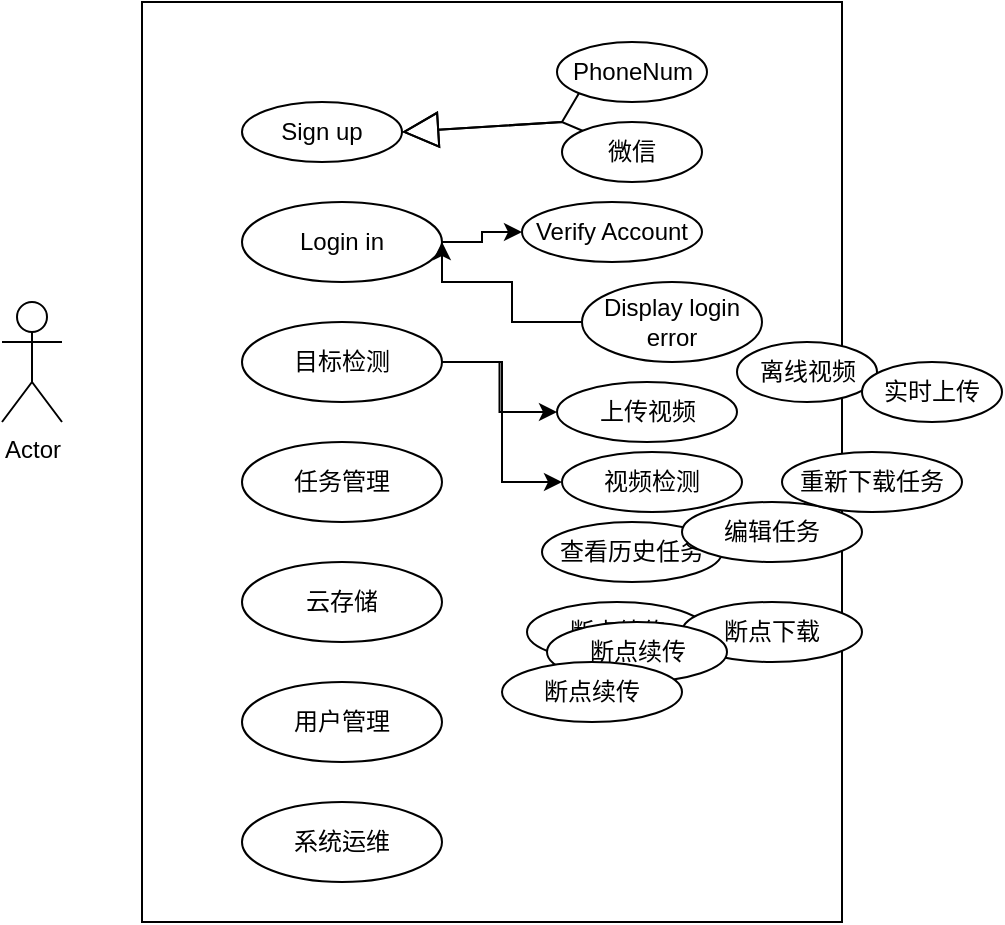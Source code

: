 <mxfile version="26.0.11">
  <diagram name="第 1 页" id="hE-EVMoh24ZVPqNSy51q">
    <mxGraphModel dx="681" dy="450" grid="1" gridSize="10" guides="1" tooltips="1" connect="1" arrows="1" fold="1" page="1" pageScale="1" pageWidth="827" pageHeight="1169" math="0" shadow="0">
      <root>
        <mxCell id="0" />
        <mxCell id="1" parent="0" />
        <mxCell id="26YwbLvZCYAhRD0Tl79S-1" value="Actor" style="shape=umlActor;verticalLabelPosition=bottom;verticalAlign=top;html=1;" parent="1" vertex="1">
          <mxGeometry x="180" y="310" width="30" height="60" as="geometry" />
        </mxCell>
        <mxCell id="26YwbLvZCYAhRD0Tl79S-3" value="" style="html=1;whiteSpace=wrap;direction=south;" parent="1" vertex="1">
          <mxGeometry x="250" y="160" width="350" height="460" as="geometry" />
        </mxCell>
        <mxCell id="f9GubYoWh3bI8AQ0VfsK-1" value="Sign up" style="ellipse;whiteSpace=wrap;html=1;" vertex="1" parent="1">
          <mxGeometry x="300" y="210" width="80" height="30" as="geometry" />
        </mxCell>
        <mxCell id="f9GubYoWh3bI8AQ0VfsK-14" style="edgeStyle=orthogonalEdgeStyle;rounded=0;orthogonalLoop=1;jettySize=auto;html=1;entryX=0;entryY=0.5;entryDx=0;entryDy=0;" edge="1" parent="1" source="f9GubYoWh3bI8AQ0VfsK-2" target="f9GubYoWh3bI8AQ0VfsK-12">
          <mxGeometry relative="1" as="geometry" />
        </mxCell>
        <mxCell id="f9GubYoWh3bI8AQ0VfsK-2" value="Login in" style="ellipse;whiteSpace=wrap;html=1;" vertex="1" parent="1">
          <mxGeometry x="300" y="260" width="100" height="40" as="geometry" />
        </mxCell>
        <mxCell id="f9GubYoWh3bI8AQ0VfsK-18" style="edgeStyle=orthogonalEdgeStyle;rounded=0;orthogonalLoop=1;jettySize=auto;html=1;entryX=0;entryY=0.5;entryDx=0;entryDy=0;" edge="1" parent="1" source="f9GubYoWh3bI8AQ0VfsK-3" target="f9GubYoWh3bI8AQ0VfsK-17">
          <mxGeometry relative="1" as="geometry" />
        </mxCell>
        <mxCell id="f9GubYoWh3bI8AQ0VfsK-20" style="edgeStyle=orthogonalEdgeStyle;rounded=0;orthogonalLoop=1;jettySize=auto;html=1;entryX=0;entryY=0.5;entryDx=0;entryDy=0;" edge="1" parent="1" source="f9GubYoWh3bI8AQ0VfsK-3" target="f9GubYoWh3bI8AQ0VfsK-19">
          <mxGeometry relative="1" as="geometry" />
        </mxCell>
        <mxCell id="f9GubYoWh3bI8AQ0VfsK-3" value="目标检测" style="ellipse;whiteSpace=wrap;html=1;" vertex="1" parent="1">
          <mxGeometry x="300" y="320" width="100" height="40" as="geometry" />
        </mxCell>
        <mxCell id="f9GubYoWh3bI8AQ0VfsK-4" value="任务管理" style="ellipse;whiteSpace=wrap;html=1;" vertex="1" parent="1">
          <mxGeometry x="300" y="380" width="100" height="40" as="geometry" />
        </mxCell>
        <mxCell id="f9GubYoWh3bI8AQ0VfsK-5" value="云存储" style="ellipse;whiteSpace=wrap;html=1;" vertex="1" parent="1">
          <mxGeometry x="300" y="440" width="100" height="40" as="geometry" />
        </mxCell>
        <mxCell id="f9GubYoWh3bI8AQ0VfsK-6" value="用户管理" style="ellipse;whiteSpace=wrap;html=1;" vertex="1" parent="1">
          <mxGeometry x="300" y="500" width="100" height="40" as="geometry" />
        </mxCell>
        <mxCell id="f9GubYoWh3bI8AQ0VfsK-7" value="系统运维" style="ellipse;whiteSpace=wrap;html=1;" vertex="1" parent="1">
          <mxGeometry x="300" y="560" width="100" height="40" as="geometry" />
        </mxCell>
        <mxCell id="f9GubYoWh3bI8AQ0VfsK-8" value="" style="endArrow=block;endSize=16;endFill=0;html=1;rounded=0;entryX=1;entryY=0.5;entryDx=0;entryDy=0;exitX=0;exitY=1;exitDx=0;exitDy=0;" edge="1" parent="1" source="f9GubYoWh3bI8AQ0VfsK-9" target="f9GubYoWh3bI8AQ0VfsK-1">
          <mxGeometry width="160" relative="1" as="geometry">
            <mxPoint x="130" y="290" as="sourcePoint" />
            <mxPoint x="400" y="380" as="targetPoint" />
            <Array as="points">
              <mxPoint x="460" y="220" />
            </Array>
          </mxGeometry>
        </mxCell>
        <mxCell id="f9GubYoWh3bI8AQ0VfsK-9" value="PhoneNum" style="ellipse;whiteSpace=wrap;html=1;" vertex="1" parent="1">
          <mxGeometry x="457.5" y="180" width="75" height="30" as="geometry" />
        </mxCell>
        <mxCell id="f9GubYoWh3bI8AQ0VfsK-10" value="微信" style="ellipse;whiteSpace=wrap;html=1;" vertex="1" parent="1">
          <mxGeometry x="460" y="220" width="70" height="30" as="geometry" />
        </mxCell>
        <mxCell id="f9GubYoWh3bI8AQ0VfsK-11" value="" style="endArrow=block;endSize=16;endFill=0;html=1;rounded=0;entryX=1;entryY=0.5;entryDx=0;entryDy=0;exitX=0;exitY=0;exitDx=0;exitDy=0;" edge="1" parent="1" source="f9GubYoWh3bI8AQ0VfsK-10" target="f9GubYoWh3bI8AQ0VfsK-1">
          <mxGeometry width="160" relative="1" as="geometry">
            <mxPoint x="95" y="360" as="sourcePoint" />
            <mxPoint x="410" y="230" as="targetPoint" />
            <Array as="points">
              <mxPoint x="460" y="220" />
            </Array>
          </mxGeometry>
        </mxCell>
        <mxCell id="f9GubYoWh3bI8AQ0VfsK-12" value="Verify Account" style="ellipse;whiteSpace=wrap;html=1;" vertex="1" parent="1">
          <mxGeometry x="440" y="260" width="90" height="30" as="geometry" />
        </mxCell>
        <mxCell id="f9GubYoWh3bI8AQ0VfsK-16" style="edgeStyle=orthogonalEdgeStyle;rounded=0;orthogonalLoop=1;jettySize=auto;html=1;entryX=1;entryY=0.5;entryDx=0;entryDy=0;" edge="1" parent="1" source="f9GubYoWh3bI8AQ0VfsK-13" target="f9GubYoWh3bI8AQ0VfsK-2">
          <mxGeometry relative="1" as="geometry">
            <Array as="points">
              <mxPoint x="435" y="320" />
              <mxPoint x="435" y="300" />
              <mxPoint x="400" y="300" />
            </Array>
          </mxGeometry>
        </mxCell>
        <mxCell id="f9GubYoWh3bI8AQ0VfsK-13" value="Display login error" style="ellipse;whiteSpace=wrap;html=1;" vertex="1" parent="1">
          <mxGeometry x="470" y="300" width="90" height="40" as="geometry" />
        </mxCell>
        <mxCell id="f9GubYoWh3bI8AQ0VfsK-17" value="上传视频" style="ellipse;whiteSpace=wrap;html=1;" vertex="1" parent="1">
          <mxGeometry x="457.5" y="350" width="90" height="30" as="geometry" />
        </mxCell>
        <mxCell id="f9GubYoWh3bI8AQ0VfsK-19" value="视频检测" style="ellipse;whiteSpace=wrap;html=1;" vertex="1" parent="1">
          <mxGeometry x="460" y="385" width="90" height="30" as="geometry" />
        </mxCell>
        <mxCell id="f9GubYoWh3bI8AQ0VfsK-21" value="查看历史任务" style="ellipse;whiteSpace=wrap;html=1;" vertex="1" parent="1">
          <mxGeometry x="450" y="420" width="90" height="30" as="geometry" />
        </mxCell>
        <mxCell id="f9GubYoWh3bI8AQ0VfsK-23" value="编辑任务" style="ellipse;whiteSpace=wrap;html=1;" vertex="1" parent="1">
          <mxGeometry x="520" y="410" width="90" height="30" as="geometry" />
        </mxCell>
        <mxCell id="f9GubYoWh3bI8AQ0VfsK-24" value="重新下载任务" style="ellipse;whiteSpace=wrap;html=1;" vertex="1" parent="1">
          <mxGeometry x="570" y="385" width="90" height="30" as="geometry" />
        </mxCell>
        <mxCell id="f9GubYoWh3bI8AQ0VfsK-25" value="断点续传" style="ellipse;whiteSpace=wrap;html=1;" vertex="1" parent="1">
          <mxGeometry x="442.5" y="460" width="90" height="30" as="geometry" />
        </mxCell>
        <mxCell id="f9GubYoWh3bI8AQ0VfsK-26" value="断点下载" style="ellipse;whiteSpace=wrap;html=1;" vertex="1" parent="1">
          <mxGeometry x="520" y="460" width="90" height="30" as="geometry" />
        </mxCell>
        <mxCell id="f9GubYoWh3bI8AQ0VfsK-28" value="断点续传" style="ellipse;whiteSpace=wrap;html=1;" vertex="1" parent="1">
          <mxGeometry x="452.5" y="470" width="90" height="30" as="geometry" />
        </mxCell>
        <mxCell id="f9GubYoWh3bI8AQ0VfsK-29" value="离线视频" style="ellipse;whiteSpace=wrap;html=1;" vertex="1" parent="1">
          <mxGeometry x="547.5" y="330" width="70" height="30" as="geometry" />
        </mxCell>
        <mxCell id="f9GubYoWh3bI8AQ0VfsK-30" value="实时上传" style="ellipse;whiteSpace=wrap;html=1;" vertex="1" parent="1">
          <mxGeometry x="610" y="340" width="70" height="30" as="geometry" />
        </mxCell>
        <mxCell id="f9GubYoWh3bI8AQ0VfsK-31" value="断点续传" style="ellipse;whiteSpace=wrap;html=1;" vertex="1" parent="1">
          <mxGeometry x="430" y="490" width="90" height="30" as="geometry" />
        </mxCell>
      </root>
    </mxGraphModel>
  </diagram>
</mxfile>
